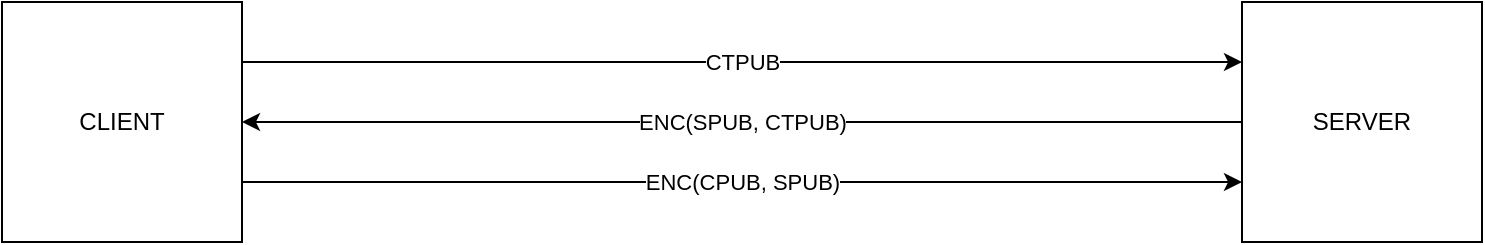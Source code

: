 <mxfile>
    <diagram id="vUWk9cFgPcAYXCwvcSqs" name="Page-1">
        <mxGraphModel dx="1053" dy="341" grid="1" gridSize="10" guides="1" tooltips="1" connect="1" arrows="1" fold="1" page="1" pageScale="1" pageWidth="850" pageHeight="1100" math="0" shadow="0">
            <root>
                <mxCell id="0"/>
                <mxCell id="1" parent="0"/>
                <mxCell id="4" value="CTPUB" style="edgeStyle=none;html=1;exitX=1;exitY=0.25;exitDx=0;exitDy=0;entryX=0;entryY=0.25;entryDx=0;entryDy=0;" edge="1" parent="1" source="2" target="3">
                    <mxGeometry relative="1" as="geometry"/>
                </mxCell>
                <mxCell id="6" value="ENC(CPUB, SPUB)" style="edgeStyle=none;html=1;exitX=1;exitY=0.75;exitDx=0;exitDy=0;entryX=0;entryY=0.75;entryDx=0;entryDy=0;" edge="1" parent="1" source="2" target="3">
                    <mxGeometry relative="1" as="geometry"/>
                </mxCell>
                <mxCell id="2" value="CLIENT" style="whiteSpace=wrap;html=1;aspect=fixed;" vertex="1" parent="1">
                    <mxGeometry x="60" y="80" width="120" height="120" as="geometry"/>
                </mxCell>
                <mxCell id="5" value="ENC(SPUB, CTPUB)" style="edgeStyle=none;html=1;exitX=0;exitY=0.5;exitDx=0;exitDy=0;entryX=1;entryY=0.5;entryDx=0;entryDy=0;" edge="1" parent="1" source="3" target="2">
                    <mxGeometry relative="1" as="geometry"/>
                </mxCell>
                <mxCell id="3" value="SERVER" style="whiteSpace=wrap;html=1;aspect=fixed;" vertex="1" parent="1">
                    <mxGeometry x="680" y="80" width="120" height="120" as="geometry"/>
                </mxCell>
            </root>
        </mxGraphModel>
    </diagram>
</mxfile>